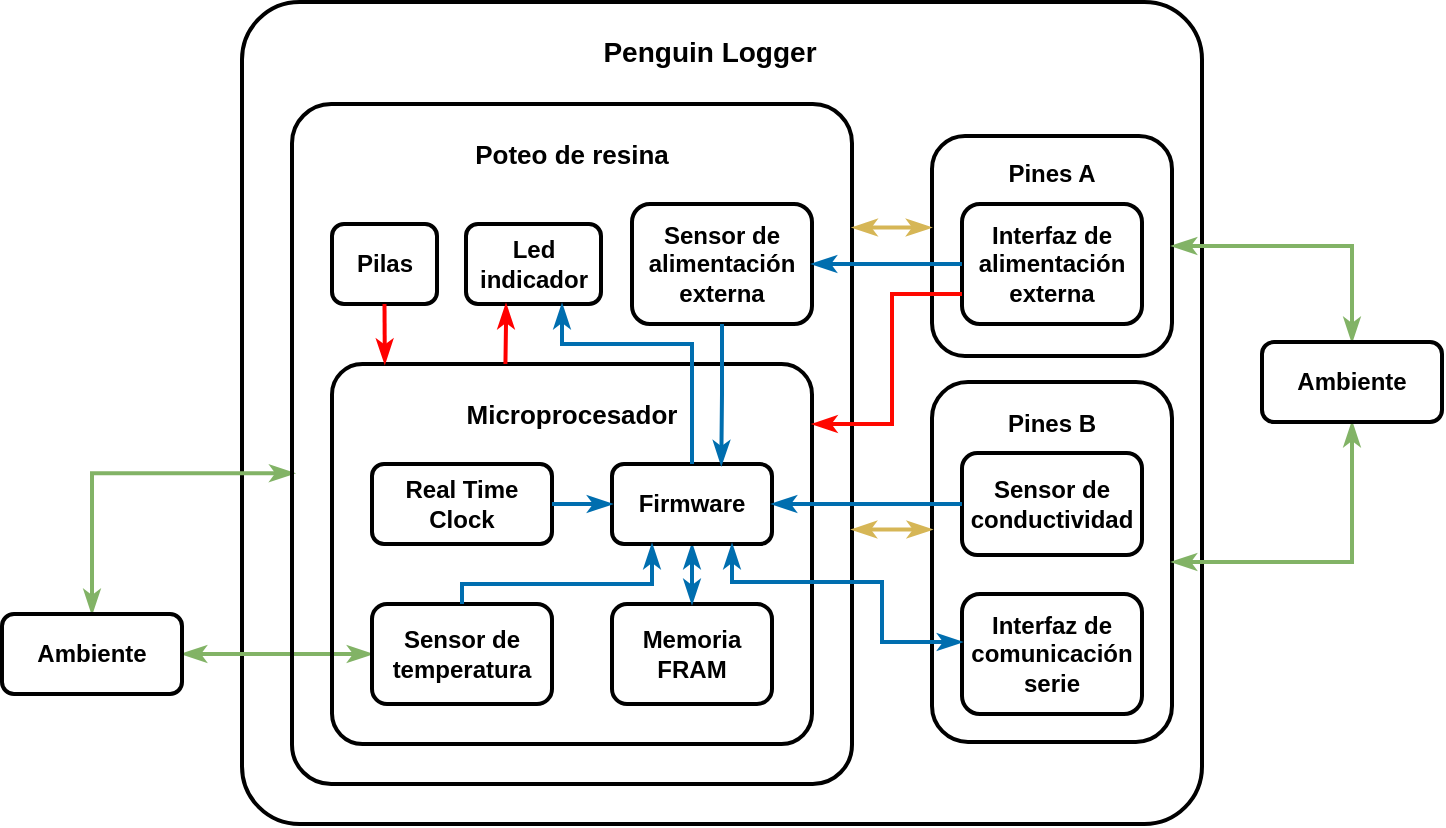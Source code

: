 <mxfile version="21.8.0" type="device">
  <diagram name="Page-1" id="HSDrtA4u5hBo2z6ZAdqC">
    <mxGraphModel dx="1050" dy="542" grid="1" gridSize="10" guides="1" tooltips="1" connect="1" arrows="1" fold="1" page="1" pageScale="1" pageWidth="827" pageHeight="1169" math="0" shadow="0">
      <root>
        <mxCell id="0" />
        <mxCell id="1" parent="0" />
        <mxCell id="wjzpxgiNpIkZOhdxWT5r-30" value="" style="rounded=1;whiteSpace=wrap;html=1;arcSize=7;strokeWidth=2;fillColor=none;" parent="1" vertex="1">
          <mxGeometry x="180" y="330" width="480" height="411" as="geometry" />
        </mxCell>
        <mxCell id="wjzpxgiNpIkZOhdxWT5r-123" value="" style="rounded=1;whiteSpace=wrap;html=1;fillColor=none;strokeWidth=2;" parent="1" vertex="1">
          <mxGeometry x="525" y="520" width="120" height="180" as="geometry" />
        </mxCell>
        <mxCell id="wjzpxgiNpIkZOhdxWT5r-121" value="" style="rounded=1;whiteSpace=wrap;html=1;fillColor=none;strokeWidth=2;" parent="1" vertex="1">
          <mxGeometry x="525" y="397" width="120" height="110" as="geometry" />
        </mxCell>
        <mxCell id="wjzpxgiNpIkZOhdxWT5r-120" style="edgeStyle=orthogonalEdgeStyle;rounded=0;orthogonalLoop=1;jettySize=auto;html=1;exitX=1;exitY=0.5;exitDx=0;exitDy=0;entryX=0;entryY=0.5;entryDx=0;entryDy=0;startArrow=classicThin;startFill=1;endArrow=classicThin;endFill=1;fillColor=#d5e8d4;gradientColor=#97d077;strokeColor=#82b366;strokeWidth=2;" parent="1" source="wjzpxgiNpIkZOhdxWT5r-119" target="wjzpxgiNpIkZOhdxWT5r-3" edge="1">
          <mxGeometry relative="1" as="geometry" />
        </mxCell>
        <mxCell id="wjzpxgiNpIkZOhdxWT5r-128" style="edgeStyle=orthogonalEdgeStyle;rounded=0;orthogonalLoop=1;jettySize=auto;html=1;exitX=0.5;exitY=0;exitDx=0;exitDy=0;entryX=0.004;entryY=0.543;entryDx=0;entryDy=0;entryPerimeter=0;fillColor=#d5e8d4;gradientColor=#97d077;strokeColor=#82b366;startArrow=classicThin;startFill=1;endArrow=classicThin;endFill=1;strokeWidth=2;" parent="1" source="wjzpxgiNpIkZOhdxWT5r-119" target="wjzpxgiNpIkZOhdxWT5r-19" edge="1">
          <mxGeometry relative="1" as="geometry" />
        </mxCell>
        <mxCell id="wjzpxgiNpIkZOhdxWT5r-119" value="&lt;b&gt;Ambiente&lt;/b&gt;" style="rounded=1;whiteSpace=wrap;html=1;strokeWidth=2;fillColor=none;" parent="1" vertex="1">
          <mxGeometry x="60" y="636" width="90" height="40" as="geometry" />
        </mxCell>
        <mxCell id="wjzpxgiNpIkZOhdxWT5r-31" value="Penguin Logger" style="text;html=1;strokeColor=none;fillColor=none;align=center;verticalAlign=middle;whiteSpace=wrap;rounded=0;fontSize=14;fontStyle=1" parent="1" vertex="1">
          <mxGeometry x="355" y="340" width="117.5" height="30" as="geometry" />
        </mxCell>
        <mxCell id="wjzpxgiNpIkZOhdxWT5r-7" value="Sensor de conductividad" style="rounded=1;whiteSpace=wrap;html=1;strokeWidth=2;fillColor=none;fontStyle=1" parent="1" vertex="1">
          <mxGeometry x="540" y="555.5" width="90" height="51" as="geometry" />
        </mxCell>
        <mxCell id="wjzpxgiNpIkZOhdxWT5r-26" value="Interfaz de alimentación externa" style="rounded=1;whiteSpace=wrap;html=1;strokeWidth=2;fillColor=none;fontStyle=1" parent="1" vertex="1">
          <mxGeometry x="540" y="431" width="90" height="60" as="geometry" />
        </mxCell>
        <mxCell id="wjzpxgiNpIkZOhdxWT5r-42" value="" style="group;strokeWidth=2;" parent="1" vertex="1" connectable="0">
          <mxGeometry x="205" y="381" width="280" height="340" as="geometry" />
        </mxCell>
        <mxCell id="wjzpxgiNpIkZOhdxWT5r-19" value="" style="rounded=1;whiteSpace=wrap;html=1;arcSize=7;fillColor=none;strokeWidth=2;" parent="wjzpxgiNpIkZOhdxWT5r-42" vertex="1">
          <mxGeometry width="280" height="340" as="geometry" />
        </mxCell>
        <mxCell id="wjzpxgiNpIkZOhdxWT5r-12" value="Pilas" style="rounded=1;whiteSpace=wrap;html=1;strokeWidth=2;fillColor=none;fontStyle=1" parent="wjzpxgiNpIkZOhdxWT5r-42" vertex="1">
          <mxGeometry x="20" y="60" width="52.5" height="40" as="geometry" />
        </mxCell>
        <mxCell id="wjzpxgiNpIkZOhdxWT5r-13" value="Sensor de alimentación externa" style="rounded=1;whiteSpace=wrap;html=1;strokeWidth=2;fillColor=none;fontStyle=1" parent="wjzpxgiNpIkZOhdxWT5r-42" vertex="1">
          <mxGeometry x="170" y="50" width="90" height="60" as="geometry" />
        </mxCell>
        <mxCell id="wjzpxgiNpIkZOhdxWT5r-32" value="" style="group" parent="wjzpxgiNpIkZOhdxWT5r-42" vertex="1" connectable="0">
          <mxGeometry x="20" y="130" width="240" height="190" as="geometry" />
        </mxCell>
        <mxCell id="wjzpxgiNpIkZOhdxWT5r-1" value="" style="rounded=1;whiteSpace=wrap;html=1;arcSize=8;fillColor=none;strokeWidth=2;" parent="wjzpxgiNpIkZOhdxWT5r-32" vertex="1">
          <mxGeometry width="240" height="190" as="geometry" />
        </mxCell>
        <mxCell id="wjzpxgiNpIkZOhdxWT5r-2" value="Memoria&lt;br&gt;FRAM" style="rounded=1;whiteSpace=wrap;html=1;fillColor=none;strokeWidth=2;fontStyle=1" parent="wjzpxgiNpIkZOhdxWT5r-32" vertex="1">
          <mxGeometry x="140" y="120" width="80" height="50" as="geometry" />
        </mxCell>
        <mxCell id="wjzpxgiNpIkZOhdxWT5r-3" value="Sensor de temperatura" style="rounded=1;whiteSpace=wrap;html=1;fillColor=none;strokeWidth=2;fontStyle=1" parent="wjzpxgiNpIkZOhdxWT5r-32" vertex="1">
          <mxGeometry x="20" y="120" width="90" height="50" as="geometry" />
        </mxCell>
        <mxCell id="wjzpxgiNpIkZOhdxWT5r-4" value="Real Time&lt;br&gt;Clock" style="rounded=1;whiteSpace=wrap;html=1;fillColor=none;strokeWidth=2;fontStyle=1" parent="wjzpxgiNpIkZOhdxWT5r-32" vertex="1">
          <mxGeometry x="20" y="50" width="90" height="40" as="geometry" />
        </mxCell>
        <mxCell id="wjzpxgiNpIkZOhdxWT5r-5" value="Microprocesador" style="text;html=1;strokeColor=none;fillColor=none;align=center;verticalAlign=middle;whiteSpace=wrap;rounded=0;fontSize=13;fontStyle=1" parent="wjzpxgiNpIkZOhdxWT5r-32" vertex="1">
          <mxGeometry x="60" y="10" width="120" height="30" as="geometry" />
        </mxCell>
        <mxCell id="wjzpxgiNpIkZOhdxWT5r-8" style="edgeStyle=orthogonalEdgeStyle;rounded=0;orthogonalLoop=1;jettySize=auto;html=1;exitX=0.5;exitY=1;exitDx=0;exitDy=0;entryX=0.5;entryY=0;entryDx=0;entryDy=0;startArrow=classicThin;startFill=1;endArrow=classicThin;endFill=1;fillColor=#1ba1e2;strokeColor=#006EAF;strokeWidth=2;" parent="wjzpxgiNpIkZOhdxWT5r-32" source="wjzpxgiNpIkZOhdxWT5r-6" target="wjzpxgiNpIkZOhdxWT5r-2" edge="1">
          <mxGeometry relative="1" as="geometry">
            <Array as="points">
              <mxPoint x="180" y="110" />
              <mxPoint x="180" y="110" />
            </Array>
          </mxGeometry>
        </mxCell>
        <mxCell id="wjzpxgiNpIkZOhdxWT5r-6" value="Firmware" style="rounded=1;whiteSpace=wrap;html=1;fillColor=none;strokeWidth=2;fontStyle=1" parent="wjzpxgiNpIkZOhdxWT5r-32" vertex="1">
          <mxGeometry x="140" y="50" width="80" height="40" as="geometry" />
        </mxCell>
        <mxCell id="wjzpxgiNpIkZOhdxWT5r-9" style="edgeStyle=orthogonalEdgeStyle;rounded=0;orthogonalLoop=1;jettySize=auto;html=1;exitX=0.5;exitY=0;exitDx=0;exitDy=0;entryX=0.25;entryY=1;entryDx=0;entryDy=0;fillColor=#1ba1e2;strokeColor=#006EAF;endArrow=classicThin;endFill=1;strokeWidth=2;" parent="wjzpxgiNpIkZOhdxWT5r-32" source="wjzpxgiNpIkZOhdxWT5r-3" target="wjzpxgiNpIkZOhdxWT5r-6" edge="1">
          <mxGeometry relative="1" as="geometry">
            <Array as="points">
              <mxPoint x="65" y="110" />
              <mxPoint x="160" y="110" />
            </Array>
          </mxGeometry>
        </mxCell>
        <mxCell id="wjzpxgiNpIkZOhdxWT5r-10" style="edgeStyle=orthogonalEdgeStyle;rounded=0;orthogonalLoop=1;jettySize=auto;html=1;exitX=1;exitY=0.5;exitDx=0;exitDy=0;entryX=0;entryY=0.5;entryDx=0;entryDy=0;fillColor=#1ba1e2;strokeColor=#006EAF;endArrow=classicThin;endFill=1;strokeWidth=2;" parent="wjzpxgiNpIkZOhdxWT5r-32" source="wjzpxgiNpIkZOhdxWT5r-4" target="wjzpxgiNpIkZOhdxWT5r-6" edge="1">
          <mxGeometry relative="1" as="geometry" />
        </mxCell>
        <mxCell id="wjzpxgiNpIkZOhdxWT5r-17" style="edgeStyle=orthogonalEdgeStyle;rounded=0;orthogonalLoop=1;jettySize=auto;html=1;exitX=0.5;exitY=1;exitDx=0;exitDy=0;strokeColor=#ff0000;entryX=0.11;entryY=-0.001;entryDx=0;entryDy=0;entryPerimeter=0;endArrow=classicThin;endFill=1;strokeWidth=2;" parent="wjzpxgiNpIkZOhdxWT5r-42" source="wjzpxgiNpIkZOhdxWT5r-12" target="wjzpxgiNpIkZOhdxWT5r-1" edge="1">
          <mxGeometry relative="1" as="geometry">
            <mxPoint x="59" y="130" as="targetPoint" />
            <Array as="points" />
          </mxGeometry>
        </mxCell>
        <mxCell id="wjzpxgiNpIkZOhdxWT5r-15" style="edgeStyle=orthogonalEdgeStyle;rounded=0;orthogonalLoop=1;jettySize=auto;html=1;exitX=0.5;exitY=1;exitDx=0;exitDy=0;entryX=0.683;entryY=0.015;entryDx=0;entryDy=0;strokeColor=#006EAF;fillColor=#1ba1e2;entryPerimeter=0;endArrow=classicThin;endFill=1;strokeWidth=2;" parent="wjzpxgiNpIkZOhdxWT5r-42" source="wjzpxgiNpIkZOhdxWT5r-13" target="wjzpxgiNpIkZOhdxWT5r-6" edge="1">
          <mxGeometry relative="1" as="geometry" />
        </mxCell>
        <mxCell id="wjzpxgiNpIkZOhdxWT5r-21" value="Poteo de resina" style="text;html=1;strokeColor=none;fillColor=none;align=center;verticalAlign=middle;whiteSpace=wrap;rounded=0;fontSize=13;fontStyle=1" parent="wjzpxgiNpIkZOhdxWT5r-42" vertex="1">
          <mxGeometry x="86.25" y="10" width="107.5" height="30" as="geometry" />
        </mxCell>
        <mxCell id="wjzpxgiNpIkZOhdxWT5r-36" value="Led indicador" style="rounded=1;whiteSpace=wrap;html=1;strokeWidth=2;fillColor=none;fontStyle=1" parent="wjzpxgiNpIkZOhdxWT5r-42" vertex="1">
          <mxGeometry x="87" y="60" width="67.5" height="40" as="geometry" />
        </mxCell>
        <mxCell id="wjzpxgiNpIkZOhdxWT5r-39" style="edgeStyle=orthogonalEdgeStyle;rounded=0;orthogonalLoop=1;jettySize=auto;html=1;startArrow=classicThin;startFill=1;endArrow=none;endFill=0;fillColor=#1ba1e2;strokeColor=#ff0000;strokeWidth=2;" parent="wjzpxgiNpIkZOhdxWT5r-42" edge="1">
          <mxGeometry relative="1" as="geometry">
            <mxPoint x="106.714" y="130" as="targetPoint" />
            <mxPoint x="107" y="100" as="sourcePoint" />
            <Array as="points">
              <mxPoint x="107" y="110" />
            </Array>
          </mxGeometry>
        </mxCell>
        <mxCell id="wjzpxgiNpIkZOhdxWT5r-38" style="edgeStyle=orthogonalEdgeStyle;rounded=0;orthogonalLoop=1;jettySize=auto;html=1;exitX=0.5;exitY=0;exitDx=0;exitDy=0;fillColor=#1ba1e2;strokeColor=#006EAF;endArrow=classicThin;endFill=1;strokeWidth=2;" parent="wjzpxgiNpIkZOhdxWT5r-42" source="wjzpxgiNpIkZOhdxWT5r-6" edge="1">
          <mxGeometry relative="1" as="geometry">
            <mxPoint x="135" y="100" as="targetPoint" />
            <Array as="points">
              <mxPoint x="200" y="120" />
              <mxPoint x="135" y="120" />
            </Array>
          </mxGeometry>
        </mxCell>
        <mxCell id="wjzpxgiNpIkZOhdxWT5r-27" style="edgeStyle=orthogonalEdgeStyle;rounded=0;orthogonalLoop=1;jettySize=auto;html=1;exitX=0;exitY=0.75;exitDx=0;exitDy=0;fillColor=#f8cecc;gradientColor=#ea6b66;strokeColor=#ff0800;entryX=1.001;entryY=0.158;entryDx=0;entryDy=0;entryPerimeter=0;endArrow=classicThin;endFill=1;strokeWidth=2;" parent="1" source="wjzpxgiNpIkZOhdxWT5r-26" target="wjzpxgiNpIkZOhdxWT5r-1" edge="1">
          <mxGeometry relative="1" as="geometry">
            <mxPoint x="485" y="481" as="targetPoint" />
            <Array as="points">
              <mxPoint x="505" y="476" />
              <mxPoint x="505" y="541" />
            </Array>
          </mxGeometry>
        </mxCell>
        <mxCell id="wjzpxgiNpIkZOhdxWT5r-11" style="edgeStyle=orthogonalEdgeStyle;rounded=0;orthogonalLoop=1;jettySize=auto;html=1;exitX=0;exitY=0.5;exitDx=0;exitDy=0;entryX=1;entryY=0.5;entryDx=0;entryDy=0;strokeColor=#006EAF;fillColor=#1ba1e2;endArrow=classicThin;endFill=1;strokeWidth=2;" parent="1" source="wjzpxgiNpIkZOhdxWT5r-7" target="wjzpxgiNpIkZOhdxWT5r-6" edge="1">
          <mxGeometry relative="1" as="geometry" />
        </mxCell>
        <mxCell id="wjzpxgiNpIkZOhdxWT5r-46" style="edgeStyle=orthogonalEdgeStyle;rounded=0;orthogonalLoop=1;jettySize=auto;html=1;exitX=0;exitY=0.5;exitDx=0;exitDy=0;entryX=1;entryY=0.5;entryDx=0;entryDy=0;strokeWidth=2;endArrow=classicThin;endFill=1;fillColor=#1ba1e2;strokeColor=#006EAF;" parent="1" source="wjzpxgiNpIkZOhdxWT5r-26" target="wjzpxgiNpIkZOhdxWT5r-13" edge="1">
          <mxGeometry relative="1" as="geometry" />
        </mxCell>
        <mxCell id="wjzpxgiNpIkZOhdxWT5r-29" style="edgeStyle=orthogonalEdgeStyle;rounded=0;orthogonalLoop=1;jettySize=auto;html=1;exitX=-0.004;exitY=0.416;exitDx=0;exitDy=0;fillColor=#fff2cc;strokeColor=#d6b656;endArrow=classicThin;endFill=1;startArrow=classicThin;startFill=1;gradientColor=#ffd966;entryX=1.001;entryY=0.191;entryDx=0;entryDy=0;entryPerimeter=0;strokeWidth=2;exitPerimeter=0;" parent="1" source="wjzpxgiNpIkZOhdxWT5r-121" edge="1">
          <mxGeometry relative="1" as="geometry">
            <mxPoint x="485.28" y="442.94" as="targetPoint" />
            <Array as="points" />
          </mxGeometry>
        </mxCell>
        <mxCell id="wjzpxgiNpIkZOhdxWT5r-110" value="Interfaz de comunicación serie" style="rounded=1;whiteSpace=wrap;html=1;strokeWidth=2;fillColor=none;fontStyle=1" parent="1" vertex="1">
          <mxGeometry x="540" y="626" width="90" height="60" as="geometry" />
        </mxCell>
        <mxCell id="wjzpxgiNpIkZOhdxWT5r-111" style="edgeStyle=orthogonalEdgeStyle;rounded=0;orthogonalLoop=1;jettySize=auto;html=1;entryX=0.75;entryY=1;entryDx=0;entryDy=0;endArrow=classicThin;endFill=1;startArrow=classicThin;startFill=1;fillColor=#1ba1e2;strokeColor=#006EAF;strokeWidth=2;" parent="1" target="wjzpxgiNpIkZOhdxWT5r-6" edge="1">
          <mxGeometry relative="1" as="geometry">
            <mxPoint x="540" y="650" as="sourcePoint" />
            <Array as="points">
              <mxPoint x="500" y="650" />
              <mxPoint x="500" y="620" />
              <mxPoint x="425" y="620" />
            </Array>
          </mxGeometry>
        </mxCell>
        <mxCell id="wjzpxgiNpIkZOhdxWT5r-122" value="&lt;b&gt;Pines A&lt;/b&gt;" style="text;html=1;strokeColor=none;fillColor=none;align=center;verticalAlign=middle;whiteSpace=wrap;rounded=0;" parent="1" vertex="1">
          <mxGeometry x="555" y="401" width="60" height="30" as="geometry" />
        </mxCell>
        <mxCell id="wjzpxgiNpIkZOhdxWT5r-24" style="edgeStyle=orthogonalEdgeStyle;rounded=0;orthogonalLoop=1;jettySize=auto;html=1;exitX=-0.001;exitY=0.41;exitDx=0;exitDy=0;fillColor=#fff2cc;strokeColor=#d6b656;endArrow=classicThin;endFill=1;startArrow=classicThin;startFill=1;gradientColor=#ffd966;strokeWidth=2;exitPerimeter=0;" parent="1" source="wjzpxgiNpIkZOhdxWT5r-123" edge="1">
          <mxGeometry relative="1" as="geometry">
            <mxPoint x="485" y="594" as="targetPoint" />
          </mxGeometry>
        </mxCell>
        <mxCell id="wjzpxgiNpIkZOhdxWT5r-124" value="&lt;b&gt;Pines B&lt;/b&gt;" style="text;html=1;strokeColor=none;fillColor=none;align=center;verticalAlign=middle;whiteSpace=wrap;rounded=0;" parent="1" vertex="1">
          <mxGeometry x="555" y="525.5" width="60" height="30" as="geometry" />
        </mxCell>
        <mxCell id="wjzpxgiNpIkZOhdxWT5r-126" style="edgeStyle=orthogonalEdgeStyle;rounded=0;orthogonalLoop=1;jettySize=auto;html=1;exitX=0.5;exitY=1;exitDx=0;exitDy=0;entryX=1;entryY=0.5;entryDx=0;entryDy=0;fillColor=#d5e8d4;gradientColor=#97d077;strokeColor=#82b366;strokeWidth=2;endArrow=classicThin;endFill=1;startArrow=classicThin;startFill=1;" parent="1" source="wjzpxgiNpIkZOhdxWT5r-125" target="wjzpxgiNpIkZOhdxWT5r-123" edge="1">
          <mxGeometry relative="1" as="geometry" />
        </mxCell>
        <mxCell id="wjzpxgiNpIkZOhdxWT5r-127" style="edgeStyle=orthogonalEdgeStyle;rounded=0;orthogonalLoop=1;jettySize=auto;html=1;exitX=0.5;exitY=0;exitDx=0;exitDy=0;entryX=1;entryY=0.5;entryDx=0;entryDy=0;fillColor=#d5e8d4;gradientColor=#97d077;strokeColor=#82b366;strokeWidth=2;endArrow=classicThin;endFill=1;startArrow=classicThin;startFill=1;" parent="1" source="wjzpxgiNpIkZOhdxWT5r-125" target="wjzpxgiNpIkZOhdxWT5r-121" edge="1">
          <mxGeometry relative="1" as="geometry" />
        </mxCell>
        <mxCell id="wjzpxgiNpIkZOhdxWT5r-125" value="&lt;b&gt;Ambiente&lt;/b&gt;" style="rounded=1;whiteSpace=wrap;html=1;strokeWidth=2;fillColor=none;" parent="1" vertex="1">
          <mxGeometry x="690" y="500" width="90" height="40" as="geometry" />
        </mxCell>
      </root>
    </mxGraphModel>
  </diagram>
</mxfile>
